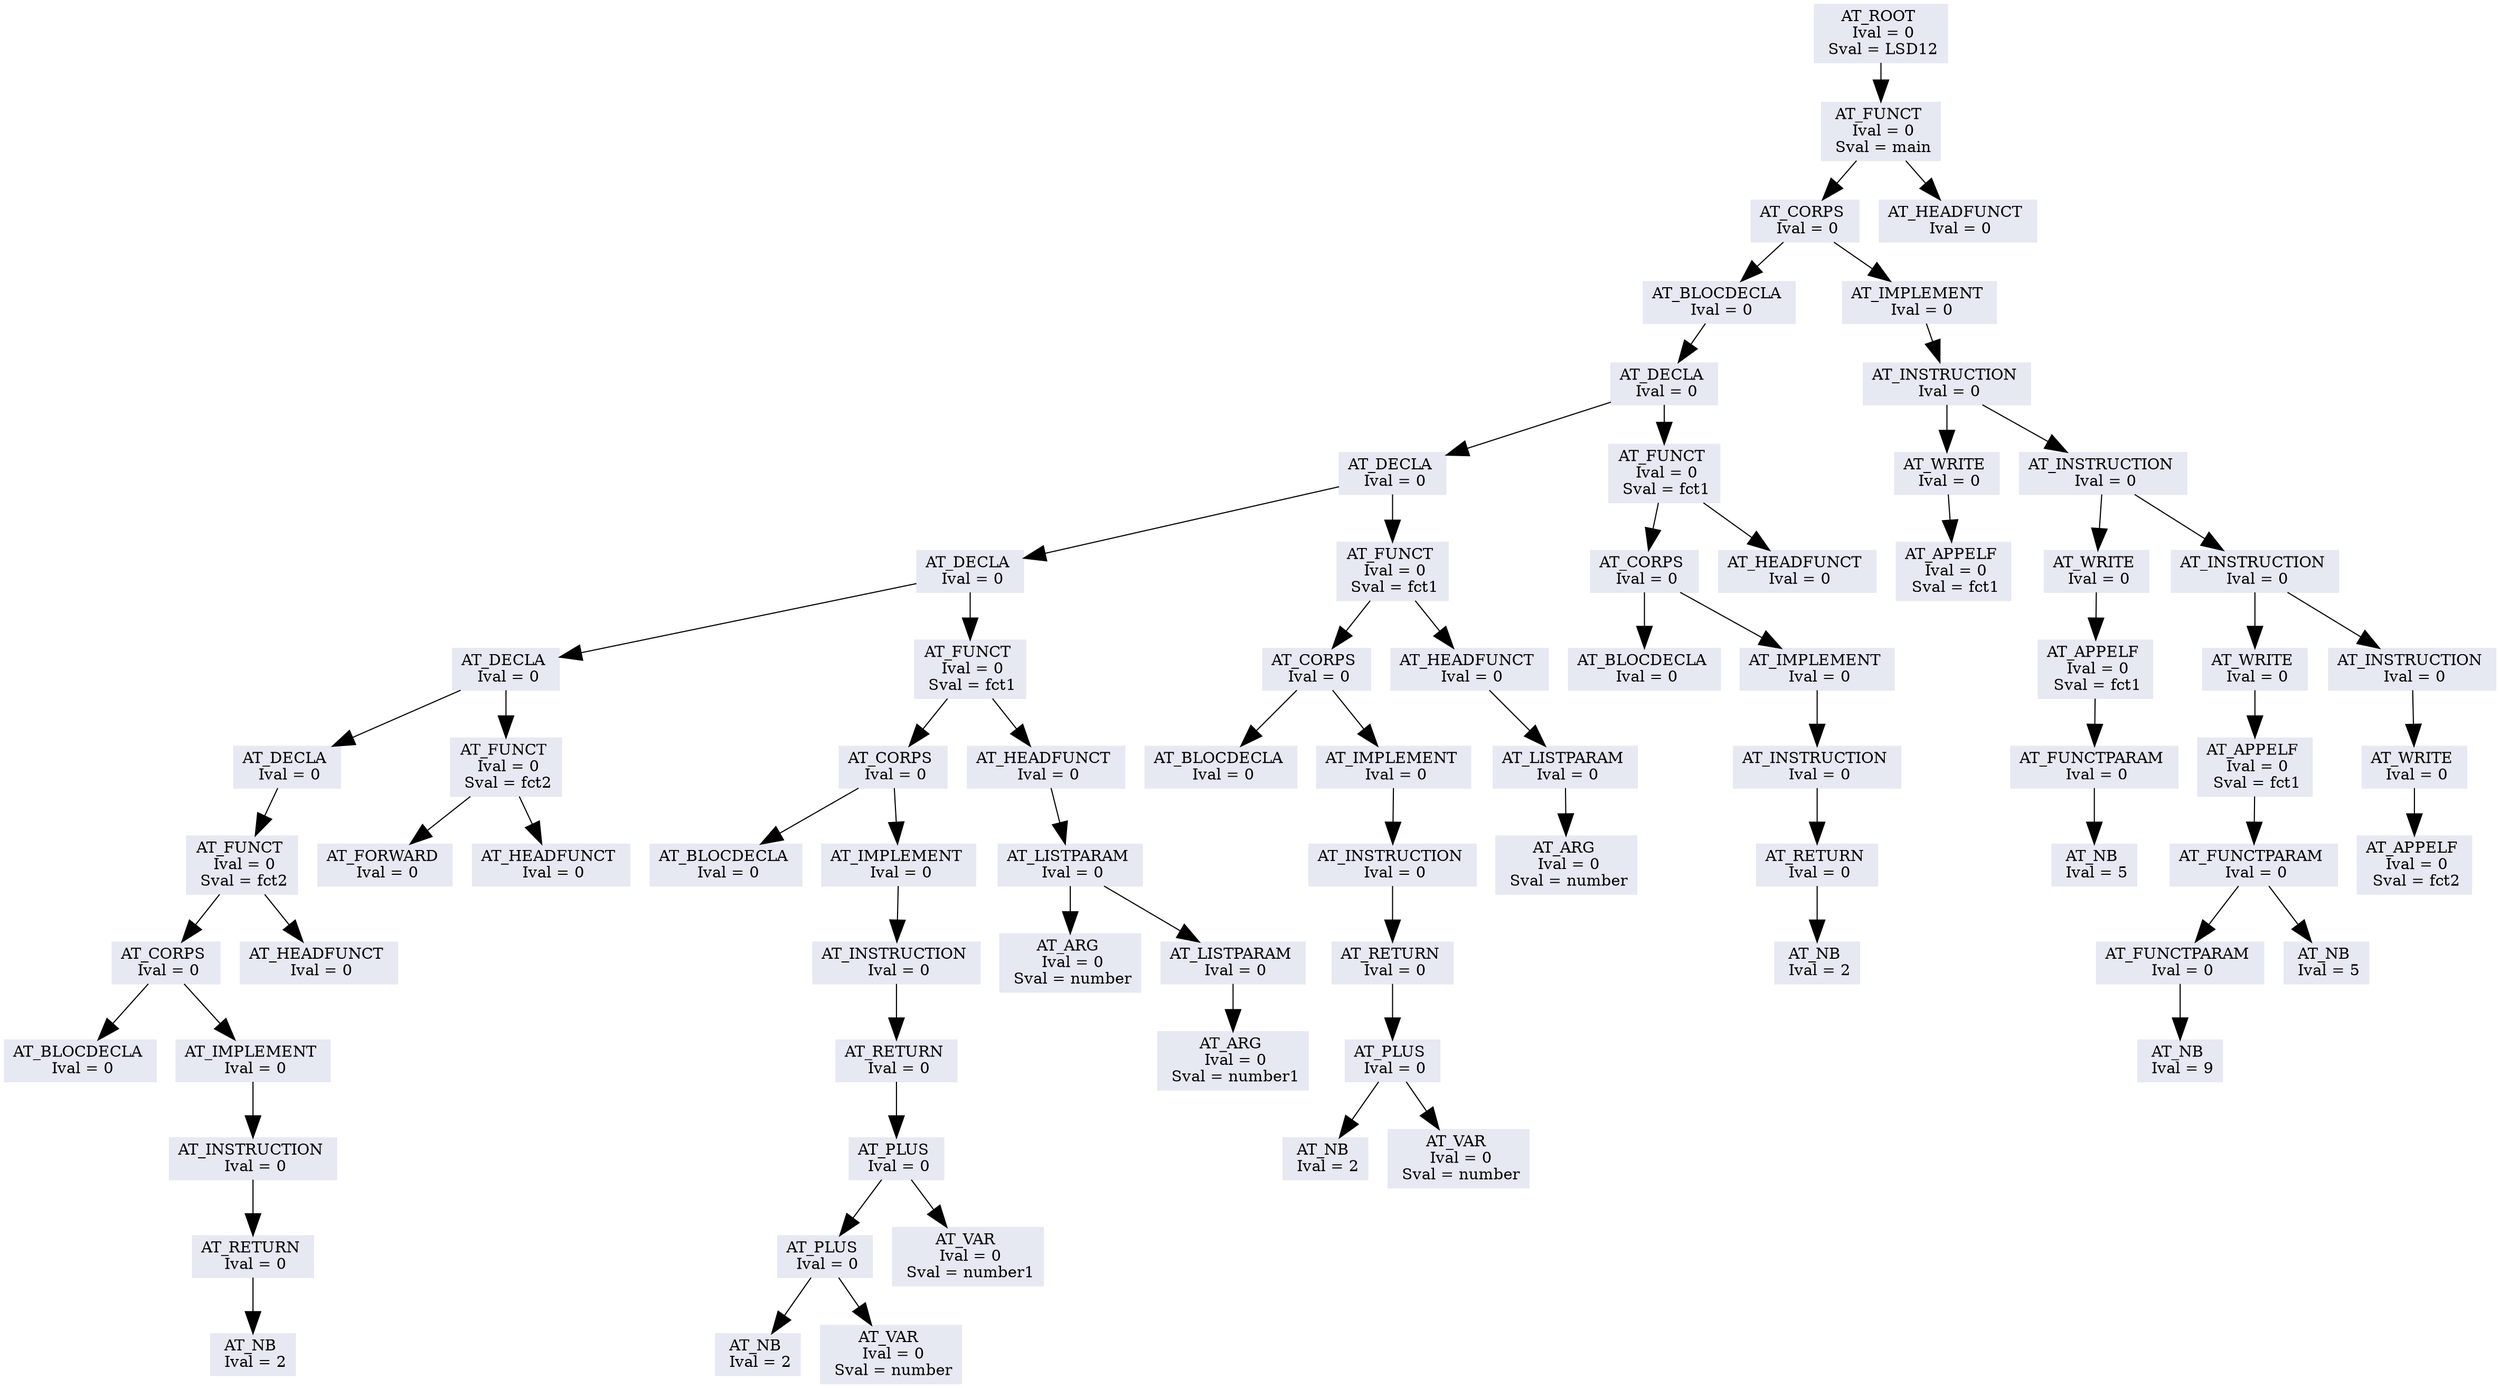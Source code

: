 //dot -Tjpg -oArbreGraph.jpg ArbreGraph.dot
digraph LSD12{
	bgcolor=white
	node [color="#9DACBF", fontcolor="#000000", style=filled];
	edge [arrowsize=2, color="#000000"];

// A remplacer avec ce qu'il y a entre ";*** BEGIN printTreeGraphViz(..) +locations ***" et ";*** END printTreeGraphViz(..) +locations ***"

"0x8a95ac8";
"0x8a95ac8"[shape=box, color="#e6e8f2", fontcolor="#000000",label="AT_ROOT \n Ival = 0\n Sval = LSD12"];
"0x8a95ac8" -> "0x8a95aa8";
"0x8a95aa8"[shape=box, color="#e6e8f2", fontcolor="#000000",label="AT_FUNCT \n Ival = 0\n Sval = main"];
"0x8a95aa8" -> "0x8a95a88";
"0x8a95aa8" -> "0x8a95078";
"0x8a95a88"[shape=box, color="#e6e8f2", fontcolor="#000000",label="AT_CORPS \n Ival = 0"];
"0x8a95a88" -> "0x8a957c8";
"0x8a95a88" -> "0x8a95a68";
"0x8a957c8"[shape=box, color="#e6e8f2", fontcolor="#000000",label="AT_BLOCDECLA \n Ival = 0"];
"0x8a957c8" -> "0x8a957a8";
"0x8a957a8"[shape=box, color="#e6e8f2", fontcolor="#000000",label="AT_DECLA \n Ival = 0"];
"0x8a957a8" -> "0x8a95788";
"0x8a957a8" -> "0x8a95188";
"0x8a95788"[shape=box, color="#e6e8f2", fontcolor="#000000",label="AT_DECLA \n Ival = 0"];
"0x8a95788" -> "0x8a95768";
"0x8a95788" -> "0x8a95338";
"0x8a95768"[shape=box, color="#e6e8f2", fontcolor="#000000",label="AT_DECLA \n Ival = 0"];
"0x8a95768" -> "0x8a95748";
"0x8a95768" -> "0x8a95588";
"0x8a95748"[shape=box, color="#e6e8f2", fontcolor="#000000",label="AT_DECLA \n Ival = 0"];
"0x8a95748" -> "0x8a95728";
"0x8a95748" -> "0x8a955f8";
"0x8a95728"[shape=box, color="#e6e8f2", fontcolor="#000000",label="AT_DECLA \n Ival = 0"];
"0x8a95728" -> "0x8a95708";
"0x8a95708"[shape=box, color="#e6e8f2", fontcolor="#000000",label="AT_FUNCT \n Ival = 0\n Sval = fct2"];
"0x8a95708" -> "0x8a956e8";
"0x8a95708" -> "0x8a95628";
"0x8a956e8"[shape=box, color="#e6e8f2", fontcolor="#000000",label="AT_CORPS \n Ival = 0"];
"0x8a956e8" -> "0x8a95648";
"0x8a956e8" -> "0x8a956c8";
"0x8a95648"[shape=box, color="#e6e8f2", fontcolor="#000000",label="AT_BLOCDECLA \n Ival = 0"];
"0x8a956c8"[shape=box, color="#e6e8f2", fontcolor="#000000",label="AT_IMPLEMENT \n Ival = 0"];
"0x8a956c8" -> "0x8a956a8";
"0x8a956a8"[shape=box, color="#e6e8f2", fontcolor="#000000",label="AT_INSTRUCTION \n Ival = 0"];
"0x8a956a8" -> "0x8a95688";
"0x8a95688"[shape=box, color="#e6e8f2", fontcolor="#000000",label="AT_RETURN \n Ival = 0"];
"0x8a95688" -> "0x8a95668";
"0x8a95668"[shape=box, color="#e6e8f2", fontcolor="#000000",label="AT_NB \n Ival = 2"];
"0x8a95628"[shape=box, color="#e6e8f2", fontcolor="#000000",label="AT_HEADFUNCT \n Ival = 0"];
"0x8a955f8"[shape=box, color="#e6e8f2", fontcolor="#000000",label="AT_FUNCT \n Ival = 0\n Sval = fct2"];
"0x8a955f8" -> "0x8a955d8";
"0x8a955f8" -> "0x8a955b8";
"0x8a955d8"[shape=box, color="#e6e8f2", fontcolor="#000000",label="AT_FORWARD \n Ival = 0"];
"0x8a955b8"[shape=box, color="#e6e8f2", fontcolor="#000000",label="AT_HEADFUNCT \n Ival = 0"];
"0x8a95588"[shape=box, color="#e6e8f2", fontcolor="#000000",label="AT_FUNCT \n Ival = 0\n Sval = fct1"];
"0x8a95588" -> "0x8a95568";
"0x8a95588" -> "0x8a95408";
"0x8a95568"[shape=box, color="#e6e8f2", fontcolor="#000000",label="AT_CORPS \n Ival = 0"];
"0x8a95568" -> "0x8a95428";
"0x8a95568" -> "0x8a95548";
"0x8a95428"[shape=box, color="#e6e8f2", fontcolor="#000000",label="AT_BLOCDECLA \n Ival = 0"];
"0x8a95548"[shape=box, color="#e6e8f2", fontcolor="#000000",label="AT_IMPLEMENT \n Ival = 0"];
"0x8a95548" -> "0x8a95528";
"0x8a95528"[shape=box, color="#e6e8f2", fontcolor="#000000",label="AT_INSTRUCTION \n Ival = 0"];
"0x8a95528" -> "0x8a95508";
"0x8a95508"[shape=box, color="#e6e8f2", fontcolor="#000000",label="AT_RETURN \n Ival = 0"];
"0x8a95508" -> "0x8a954e8";
"0x8a954e8"[shape=box, color="#e6e8f2", fontcolor="#000000",label="AT_PLUS \n Ival = 0"];
"0x8a954e8" -> "0x8a95498";
"0x8a954e8" -> "0x8a954c8";
"0x8a95498"[shape=box, color="#e6e8f2", fontcolor="#000000",label="AT_PLUS \n Ival = 0"];
"0x8a95498" -> "0x8a95448";
"0x8a95498" -> "0x8a95478";
"0x8a95448"[shape=box, color="#e6e8f2", fontcolor="#000000",label="AT_NB \n Ival = 2"];
"0x8a95478"[shape=box, color="#e6e8f2", fontcolor="#000000",label="AT_VAR \n Ival = 0\n Sval = number"];
"0x8a954c8"[shape=box, color="#e6e8f2", fontcolor="#000000",label="AT_VAR \n Ival = 0\n Sval = number1"];
"0x8a95408"[shape=box, color="#e6e8f2", fontcolor="#000000",label="AT_HEADFUNCT \n Ival = 0"];
"0x8a95408" -> "0x8a953e8";
"0x8a953e8"[shape=box, color="#e6e8f2", fontcolor="#000000",label="AT_LISTPARAM \n Ival = 0"];
"0x8a953e8" -> "0x8a95378";
"0x8a953e8" -> "0x8a953c8";
"0x8a95378"[shape=box, color="#e6e8f2", fontcolor="#000000",label="AT_ARG \n Ival = 0\n Sval = number"];
"0x8a953c8"[shape=box, color="#e6e8f2", fontcolor="#000000",label="AT_LISTPARAM \n Ival = 0"];
"0x8a953c8" -> "0x8a953a8";
"0x8a953a8"[shape=box, color="#e6e8f2", fontcolor="#000000",label="AT_ARG \n Ival = 0\n Sval = number1"];
"0x8a95338"[shape=box, color="#e6e8f2", fontcolor="#000000",label="AT_FUNCT \n Ival = 0\n Sval = fct1"];
"0x8a95338" -> "0x8a95318";
"0x8a95338" -> "0x8a95208";
"0x8a95318"[shape=box, color="#e6e8f2", fontcolor="#000000",label="AT_CORPS \n Ival = 0"];
"0x8a95318" -> "0x8a95228";
"0x8a95318" -> "0x8a952f8";
"0x8a95228"[shape=box, color="#e6e8f2", fontcolor="#000000",label="AT_BLOCDECLA \n Ival = 0"];
"0x8a952f8"[shape=box, color="#e6e8f2", fontcolor="#000000",label="AT_IMPLEMENT \n Ival = 0"];
"0x8a952f8" -> "0x8a952d8";
"0x8a952d8"[shape=box, color="#e6e8f2", fontcolor="#000000",label="AT_INSTRUCTION \n Ival = 0"];
"0x8a952d8" -> "0x8a952b8";
"0x8a952b8"[shape=box, color="#e6e8f2", fontcolor="#000000",label="AT_RETURN \n Ival = 0"];
"0x8a952b8" -> "0x8a95298";
"0x8a95298"[shape=box, color="#e6e8f2", fontcolor="#000000",label="AT_PLUS \n Ival = 0"];
"0x8a95298" -> "0x8a95248";
"0x8a95298" -> "0x8a95278";
"0x8a95248"[shape=box, color="#e6e8f2", fontcolor="#000000",label="AT_NB \n Ival = 2"];
"0x8a95278"[shape=box, color="#e6e8f2", fontcolor="#000000",label="AT_VAR \n Ival = 0\n Sval = number"];
"0x8a95208"[shape=box, color="#e6e8f2", fontcolor="#000000",label="AT_HEADFUNCT \n Ival = 0"];
"0x8a95208" -> "0x8a951e8";
"0x8a951e8"[shape=box, color="#e6e8f2", fontcolor="#000000",label="AT_LISTPARAM \n Ival = 0"];
"0x8a951e8" -> "0x8a951c8";
"0x8a951c8"[shape=box, color="#e6e8f2", fontcolor="#000000",label="AT_ARG \n Ival = 0\n Sval = number"];
"0x8a95188"[shape=box, color="#e6e8f2", fontcolor="#000000",label="AT_FUNCT \n Ival = 0\n Sval = fct1"];
"0x8a95188" -> "0x8a95168";
"0x8a95188" -> "0x8a950a8";
"0x8a95168"[shape=box, color="#e6e8f2", fontcolor="#000000",label="AT_CORPS \n Ival = 0"];
"0x8a95168" -> "0x8a950c8";
"0x8a95168" -> "0x8a95148";
"0x8a950c8"[shape=box, color="#e6e8f2", fontcolor="#000000",label="AT_BLOCDECLA \n Ival = 0"];
"0x8a95148"[shape=box, color="#e6e8f2", fontcolor="#000000",label="AT_IMPLEMENT \n Ival = 0"];
"0x8a95148" -> "0x8a95128";
"0x8a95128"[shape=box, color="#e6e8f2", fontcolor="#000000",label="AT_INSTRUCTION \n Ival = 0"];
"0x8a95128" -> "0x8a95108";
"0x8a95108"[shape=box, color="#e6e8f2", fontcolor="#000000",label="AT_RETURN \n Ival = 0"];
"0x8a95108" -> "0x8a950e8";
"0x8a950e8"[shape=box, color="#e6e8f2", fontcolor="#000000",label="AT_NB \n Ival = 2"];
"0x8a950a8"[shape=box, color="#e6e8f2", fontcolor="#000000",label="AT_HEADFUNCT \n Ival = 0"];
"0x8a95a68"[shape=box, color="#e6e8f2", fontcolor="#000000",label="AT_IMPLEMENT \n Ival = 0"];
"0x8a95a68" -> "0x8a95a48";
"0x8a95a48"[shape=box, color="#e6e8f2", fontcolor="#000000",label="AT_INSTRUCTION \n Ival = 0"];
"0x8a95a48" -> "0x8a95818";
"0x8a95a48" -> "0x8a95a28";
"0x8a95818"[shape=box, color="#e6e8f2", fontcolor="#000000",label="AT_WRITE \n Ival = 0"];
"0x8a95818" -> "0x8a957f8";
"0x8a957f8"[shape=box, color="#e6e8f2", fontcolor="#000000",label="AT_APPELF \n Ival = 0\n Sval = fct1"];
"0x8a95a28"[shape=box, color="#e6e8f2", fontcolor="#000000",label="AT_INSTRUCTION \n Ival = 0"];
"0x8a95a28" -> "0x8a958a8";
"0x8a95a28" -> "0x8a95a08";
"0x8a958a8"[shape=box, color="#e6e8f2", fontcolor="#000000",label="AT_WRITE \n Ival = 0"];
"0x8a958a8" -> "0x8a95888";
"0x8a95888"[shape=box, color="#e6e8f2", fontcolor="#000000",label="AT_APPELF \n Ival = 0\n Sval = fct1"];
"0x8a95888" -> "0x8a95868";
"0x8a95868"[shape=box, color="#e6e8f2", fontcolor="#000000",label="AT_FUNCTPARAM \n Ival = 0"];
"0x8a95868" -> "0x8a95848";
"0x8a95848"[shape=box, color="#e6e8f2", fontcolor="#000000",label="AT_NB \n Ival = 5"];
"0x8a95a08"[shape=box, color="#e6e8f2", fontcolor="#000000",label="AT_INSTRUCTION \n Ival = 0"];
"0x8a95a08" -> "0x8a95978";
"0x8a95a08" -> "0x8a959e8";
"0x8a95978"[shape=box, color="#e6e8f2", fontcolor="#000000",label="AT_WRITE \n Ival = 0"];
"0x8a95978" -> "0x8a95958";
"0x8a95958"[shape=box, color="#e6e8f2", fontcolor="#000000",label="AT_APPELF \n Ival = 0\n Sval = fct1"];
"0x8a95958" -> "0x8a95938";
"0x8a95938"[shape=box, color="#e6e8f2", fontcolor="#000000",label="AT_FUNCTPARAM \n Ival = 0"];
"0x8a95938" -> "0x8a95918";
"0x8a95938" -> "0x8a958d8";
"0x8a95918"[shape=box, color="#e6e8f2", fontcolor="#000000",label="AT_FUNCTPARAM \n Ival = 0"];
"0x8a95918" -> "0x8a958f8";
"0x8a958f8"[shape=box, color="#e6e8f2", fontcolor="#000000",label="AT_NB \n Ival = 9"];
"0x8a958d8"[shape=box, color="#e6e8f2", fontcolor="#000000",label="AT_NB \n Ival = 5"];
"0x8a959e8"[shape=box, color="#e6e8f2", fontcolor="#000000",label="AT_INSTRUCTION \n Ival = 0"];
"0x8a959e8" -> "0x8a959c8";
"0x8a959c8"[shape=box, color="#e6e8f2", fontcolor="#000000",label="AT_WRITE \n Ival = 0"];
"0x8a959c8" -> "0x8a959a8";
"0x8a959a8"[shape=box, color="#e6e8f2", fontcolor="#000000",label="AT_APPELF \n Ival = 0\n Sval = fct2"];
"0x8a95078"[shape=box, color="#e6e8f2", fontcolor="#000000",label="AT_HEADFUNCT \n Ival = 0"];

}

